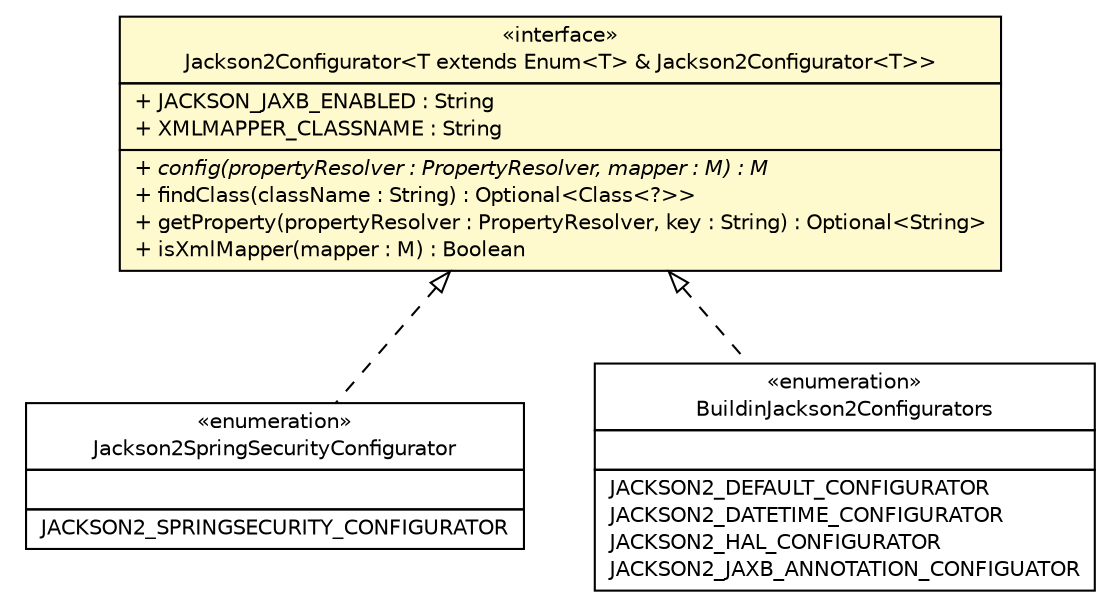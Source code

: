 #!/usr/local/bin/dot
#
# Class diagram 
# Generated by UMLGraph version R5_6-24-gf6e263 (http://www.umlgraph.org/)
#

digraph G {
	edge [fontname="Helvetica",fontsize=10,labelfontname="Helvetica",labelfontsize=10];
	node [fontname="Helvetica",fontsize=10,shape=plaintext];
	nodesep=0.25;
	ranksep=0.5;
	// com.yirendai.oss.lib.common.SpringSecurityJackson2Module.Jackson2SpringSecurityConfigurator
	c3072 [label=<<table title="com.yirendai.oss.lib.common.SpringSecurityJackson2Module.Jackson2SpringSecurityConfigurator" border="0" cellborder="1" cellspacing="0" cellpadding="2" port="p" href="./SpringSecurityJackson2Module.Jackson2SpringSecurityConfigurator.html">
		<tr><td><table border="0" cellspacing="0" cellpadding="1">
<tr><td align="center" balign="center"> &#171;enumeration&#187; </td></tr>
<tr><td align="center" balign="center"> Jackson2SpringSecurityConfigurator </td></tr>
		</table></td></tr>
		<tr><td><table border="0" cellspacing="0" cellpadding="1">
<tr><td align="left" balign="left">  </td></tr>
		</table></td></tr>
		<tr><td><table border="0" cellspacing="0" cellpadding="1">
<tr><td align="left" balign="left"> JACKSON2_SPRINGSECURITY_CONFIGURATOR </td></tr>
		</table></td></tr>
		</table>>, URL="./SpringSecurityJackson2Module.Jackson2SpringSecurityConfigurator.html", fontname="Helvetica", fontcolor="black", fontsize=10.0];
	// com.yirendai.oss.lib.common.Jackson2Configurator<T extends java.lang.Enum<T> & com.yirendai.oss.lib.common.Jackson2Configurator<T>>
	c3090 [label=<<table title="com.yirendai.oss.lib.common.Jackson2Configurator" border="0" cellborder="1" cellspacing="0" cellpadding="2" port="p" bgcolor="lemonChiffon" href="./Jackson2Configurator.html">
		<tr><td><table border="0" cellspacing="0" cellpadding="1">
<tr><td align="center" balign="center"> &#171;interface&#187; </td></tr>
<tr><td align="center" balign="center"> Jackson2Configurator&lt;T extends Enum&lt;T&gt; &amp; Jackson2Configurator&lt;T&gt;&gt; </td></tr>
		</table></td></tr>
		<tr><td><table border="0" cellspacing="0" cellpadding="1">
<tr><td align="left" balign="left"> + JACKSON_JAXB_ENABLED : String </td></tr>
<tr><td align="left" balign="left"> + XMLMAPPER_CLASSNAME : String </td></tr>
		</table></td></tr>
		<tr><td><table border="0" cellspacing="0" cellpadding="1">
<tr><td align="left" balign="left"><font face="Helvetica-Oblique" point-size="10.0"> + config(propertyResolver : PropertyResolver, mapper : M) : M </font></td></tr>
<tr><td align="left" balign="left"> + findClass(className : String) : Optional&lt;Class&lt;?&gt;&gt; </td></tr>
<tr><td align="left" balign="left"> + getProperty(propertyResolver : PropertyResolver, key : String) : Optional&lt;String&gt; </td></tr>
<tr><td align="left" balign="left"> + isXmlMapper(mapper : M) : Boolean </td></tr>
		</table></td></tr>
		</table>>, URL="./Jackson2Configurator.html", fontname="Helvetica", fontcolor="black", fontsize=10.0];
	// com.yirendai.oss.lib.common.Jackson2Configurator.BuildinJackson2Configurators
	c3091 [label=<<table title="com.yirendai.oss.lib.common.Jackson2Configurator.BuildinJackson2Configurators" border="0" cellborder="1" cellspacing="0" cellpadding="2" port="p" href="./Jackson2Configurator.BuildinJackson2Configurators.html">
		<tr><td><table border="0" cellspacing="0" cellpadding="1">
<tr><td align="center" balign="center"> &#171;enumeration&#187; </td></tr>
<tr><td align="center" balign="center"> BuildinJackson2Configurators </td></tr>
		</table></td></tr>
		<tr><td><table border="0" cellspacing="0" cellpadding="1">
<tr><td align="left" balign="left">  </td></tr>
		</table></td></tr>
		<tr><td><table border="0" cellspacing="0" cellpadding="1">
<tr><td align="left" balign="left"> JACKSON2_DEFAULT_CONFIGURATOR </td></tr>
<tr><td align="left" balign="left"> JACKSON2_DATETIME_CONFIGURATOR </td></tr>
<tr><td align="left" balign="left"> JACKSON2_HAL_CONFIGURATOR </td></tr>
<tr><td align="left" balign="left"> JACKSON2_JAXB_ANNOTATION_CONFIGUATOR </td></tr>
		</table></td></tr>
		</table>>, URL="./Jackson2Configurator.BuildinJackson2Configurators.html", fontname="Helvetica", fontcolor="black", fontsize=10.0];
	//com.yirendai.oss.lib.common.SpringSecurityJackson2Module.Jackson2SpringSecurityConfigurator implements com.yirendai.oss.lib.common.Jackson2Configurator<T extends java.lang.Enum<T> & com.yirendai.oss.lib.common.Jackson2Configurator<T>>
	c3090:p -> c3072:p [dir=back,arrowtail=empty,style=dashed];
	//com.yirendai.oss.lib.common.Jackson2Configurator.BuildinJackson2Configurators implements com.yirendai.oss.lib.common.Jackson2Configurator<T extends java.lang.Enum<T> & com.yirendai.oss.lib.common.Jackson2Configurator<T>>
	c3090:p -> c3091:p [dir=back,arrowtail=empty,style=dashed];
}

